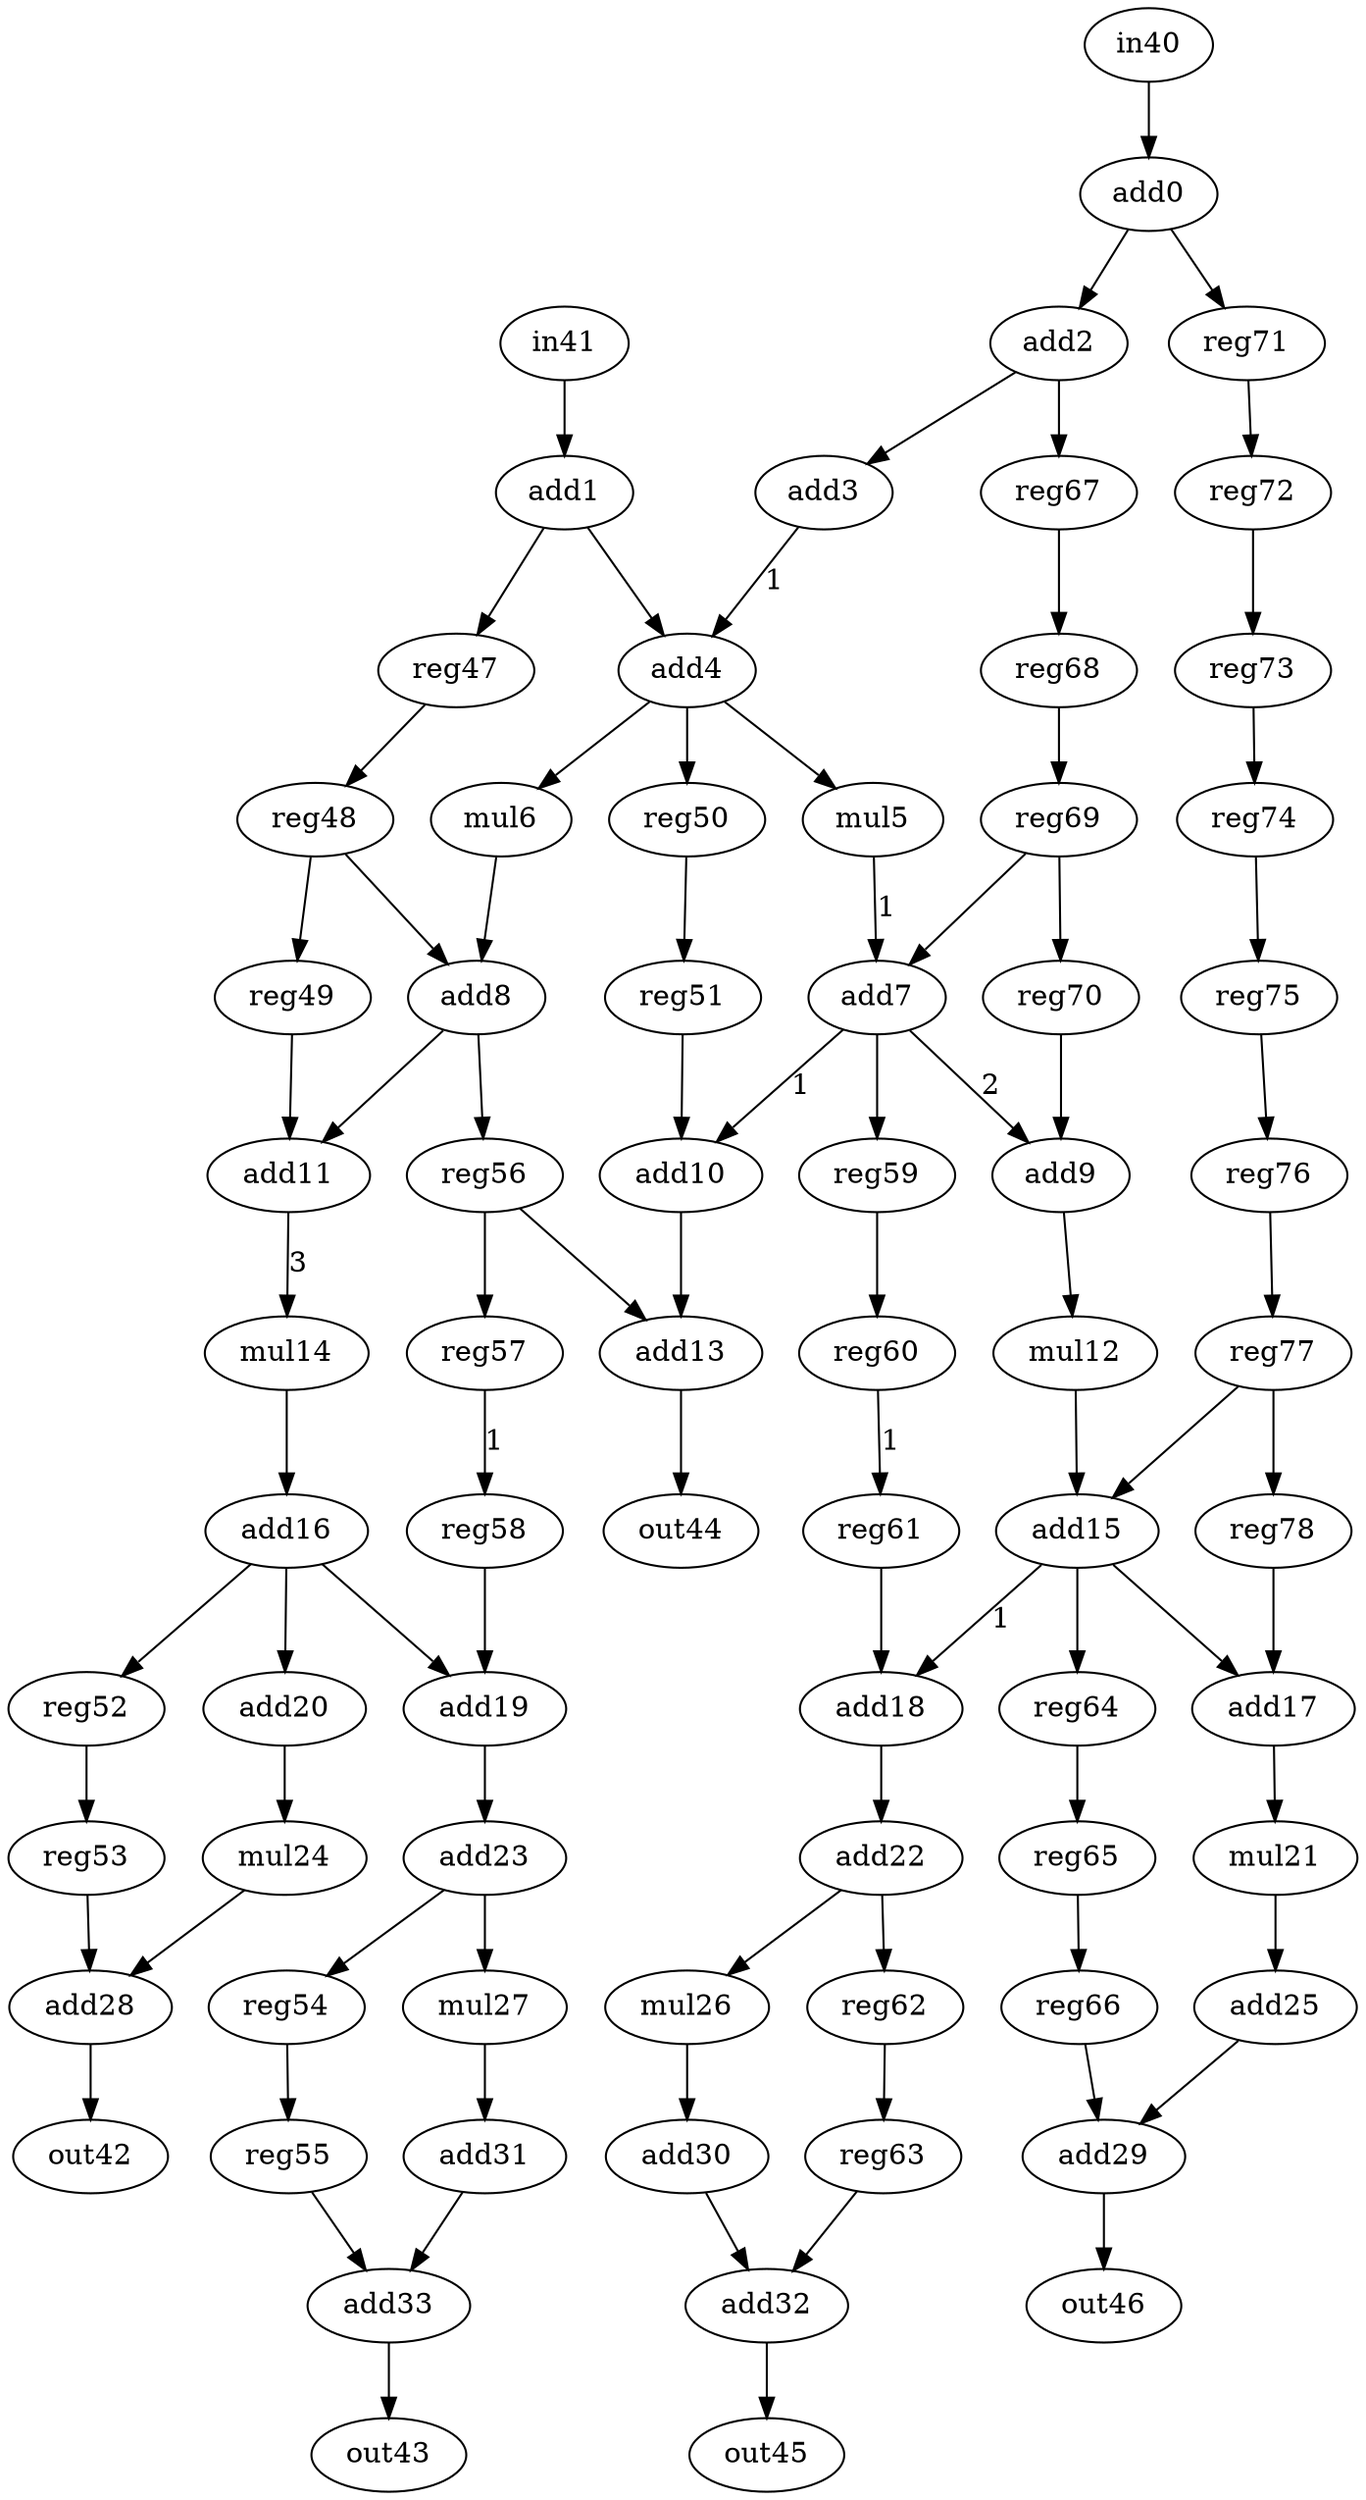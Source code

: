 strict digraph "ewf" {
0 [alap=1, asap=1, label=add0, op=addi, value=2];
1 [alap=3, asap=1, label=add1, op=addi, value=2];
2 [alap=2, asap=2, label=add2, op=addi, value=2];
3 [alap=3, asap=3, label=add3, op=addi, value=2];
4 [alap=4, asap=4, label=add4, op=add];
5 [alap=5, asap=5, label=mul5, op=muli, value=2];
6 [alap=5, asap=5, label=mul6, op=muli, value=2];
7 [alap=6, asap=6, label=add7, op=add];
8 [alap=6, asap=6, label=add8, op=add];
9 [alap=7, asap=7, label=add9, op=add];
10 [alap=7, asap=7, label=add10, op=add];
11 [alap=7, asap=7, label=add11, op=add];
12 [alap=8, asap=8, label=mul12, op=muli, value=2];
13 [alap=8, asap=8, label=add13, op=add];
14 [alap=8, asap=8, label=mul14, op=muli, value=2];
15 [alap=9, asap=9, label=add15, op=add];
16 [alap=9, asap=9, label=add16, op=addi, value=2];
17 [alap=10, asap=10, label=add17, op=add];
18 [alap=10, asap=10, label=add18, op=add];
19 [alap=10, asap=10, label=add19, op=add];
20 [alap=10, asap=10, label=add20, op=addi, value=2];
21 [alap=11, asap=11, label=mul21, op=muli, value=2];
22 [alap=11, asap=11, label=add22, op=addi, value=2];
23 [alap=11, asap=11, label=add23, op=addi, value=2];
24 [alap=11, asap=11, label=mul24, op=muli, value=2];
25 [alap=12, asap=12, label=add25, op=addi, value=2];
26 [alap=12, asap=12, label=mul26, op=muli, value=2];
27 [alap=12, asap=12, label=mul27, op=muli, value=2];
28 [alap=12, asap=12, label=add28, op=add];
29 [alap=13, asap=13, label=add29, op=add];
30 [alap=13, asap=13, label=add30, op=addi, value=2];
31 [alap=13, asap=13, label=add31, op=addi, value=2];
32 [alap=14, asap=14, label=add32, op=add];
33 [alap=14, asap=14, label=add33, op=add];
40 [alap=0, asap=0, label=in40, op=in];
41 [alap=2, asap=0, label=in41, op=in];
42 [alap=13, asap=13, label=out42, op=out];
43 [alap=15, asap=15, label=out43, op=out];
44 [alap=9, asap=9, label=out44, op=out];
45 [alap=15, asap=15, label=out45, op=out];
46 [alap=14, asap=14, label=out46, op=out];
47 [alap=4, asap=2, label=reg47, op=reg];
48 [alap=5, asap=3, label=reg48, op=reg];
49 [alap=6, asap=4, label=reg49, op=reg];
50 [alap=5, asap=5, label=reg50, op=reg];
51 [alap=6, asap=6, label=reg51, op=reg];
52 [alap=10, asap=10, label=reg52, op=reg];
53 [alap=11, asap=11, label=reg53, op=reg];
54 [alap=12, asap=12, label=reg54, op=reg];
55 [alap=13, asap=13, label=reg55, op=reg];
56 [alap=7, asap=7, label=reg56, op=reg];
57 [alap=8, asap=8, label=reg57, op=reg];
58 [alap=9, asap=9, label=reg58, op=reg];
59 [alap=7, asap=7, label=reg59, op=reg];
60 [alap=8, asap=8, label=reg60, op=reg];
61 [alap=9, asap=9, label=reg61, op=reg];
62 [alap=12, asap=12, label=reg62, op=reg];
63 [alap=13, asap=13, label=reg63, op=reg];
64 [alap=10, asap=10, label=reg64, op=reg];
65 [alap=11, asap=11, label=reg65, op=reg];
66 [alap=12, asap=12, label=reg66, op=reg];
67 [alap=3, asap=3, label=reg67, op=reg];
68 [alap=4, asap=4, label=reg68, op=reg];
69 [alap=5, asap=5, label=reg69, op=reg];
70 [alap=6, asap=6, label=reg70, op=reg];
71 [alap=2, asap=2, label=reg71, op=reg];
72 [alap=3, asap=3, label=reg72, op=reg];
73 [alap=4, asap=4, label=reg73, op=reg];
74 [alap=5, asap=5, label=reg74, op=reg];
75 [alap=6, asap=6, label=reg75, op=reg];
76 [alap=7, asap=7, label=reg76, op=reg];
77 [alap=8, asap=8, label=reg77, op=reg];
78 [alap=9, asap=9, label=reg78, op=reg];
0 -> 2  [port=0, w=0];
0 -> 71  [port=0, w=0];
1 -> 4  [port=0, w=0];
1 -> 47  [port=0, w=0];
2 -> 3  [port=0, w=0];
2 -> 67  [port=0, w=0];
3 -> 4  [label=1, port=1, w=1];
4 -> 5  [port=0, w=0];
4 -> 6  [port=0, w=0];
4 -> 50  [port=0, w=0];
5 -> 7  [label=1, port=0, w=1];
6 -> 8  [port=0, w=0];
7 -> 9  [label=2, port=0, w=2];
7 -> 10  [label=1, port=0, w=1];
7 -> 59  [port=0, w=0];
8 -> 11  [port=0, w=0];
8 -> 56  [port=0, w=0];
9 -> 12  [port=0, w=0];
10 -> 13  [port=0, w=0];
11 -> 14  [label=3, port=0, w=3];
12 -> 15  [port=0, w=0];
13 -> 44  [port=0, w=0];
14 -> 16  [port=0, w=0];
15 -> 17  [port=0, w=0];
15 -> 18  [label=1, port=0, w=1];
15 -> 64  [port=0, w=0];
16 -> 19  [port=0, w=0];
16 -> 20  [port=0, w=0];
16 -> 52  [port=0, w=0];
17 -> 21  [port=0, w=0];
18 -> 22  [port=0, w=0];
19 -> 23  [port=0, w=0];
20 -> 24  [port=0, w=0];
21 -> 25  [port=0, w=0];
22 -> 26  [port=0, w=0];
22 -> 62  [port=0, w=0];
23 -> 27  [port=0, w=0];
23 -> 54  [port=0, w=0];
24 -> 28  [port=0, w=0];
25 -> 29  [port=0, w=0];
26 -> 30  [port=0, w=0];
27 -> 31  [port=0, w=0];
28 -> 42  [port=0, w=0];
29 -> 46  [port=0, w=0];
30 -> 32  [port=0, w=0];
31 -> 33  [port=0, w=0];
32 -> 45  [port=0, w=0];
33 -> 43  [port=0, w=0];
40 -> 0  [port=0, w=0];
41 -> 1  [port=0, w=0];
47 -> 48  [port=0, w=0];
48 -> 8  [port=1, w=0];
48 -> 49  [port=0, w=0];
49 -> 11  [port=1, w=0];
50 -> 51  [port=0, w=0];
51 -> 10  [port=1, w=0];
52 -> 53  [port=0, w=0];
53 -> 28  [port=1, w=0];
54 -> 55  [port=0, w=0];
55 -> 33  [port=1, w=0];
56 -> 13  [port=1, w=0];
56 -> 57  [port=0, w=0];
57 -> 58  [label=1, port=0, w=1];
58 -> 19  [port=1, w=0];
59 -> 60  [port=0, w=0];
60 -> 61  [label=1, port=0, w=1];
61 -> 18  [port=1, w=0];
62 -> 63  [port=0, w=0];
63 -> 32  [port=1, w=0];
64 -> 65  [port=0, w=0];
65 -> 66  [port=0, w=0];
66 -> 29  [port=1, w=0];
67 -> 68  [port=0, w=0];
68 -> 69  [port=0, w=0];
69 -> 7  [port=1, w=0];
69 -> 70  [port=0, w=0];
70 -> 9  [port=1, w=0];
71 -> 72  [port=0, w=0];
72 -> 73  [port=0, w=0];
73 -> 74  [port=0, w=0];
74 -> 75  [port=0, w=0];
75 -> 76  [port=0, w=0];
76 -> 77  [port=0, w=0];
77 -> 15  [port=1, w=0];
77 -> 78  [port=0, w=0];
78 -> 17  [port=1, w=0];
}
